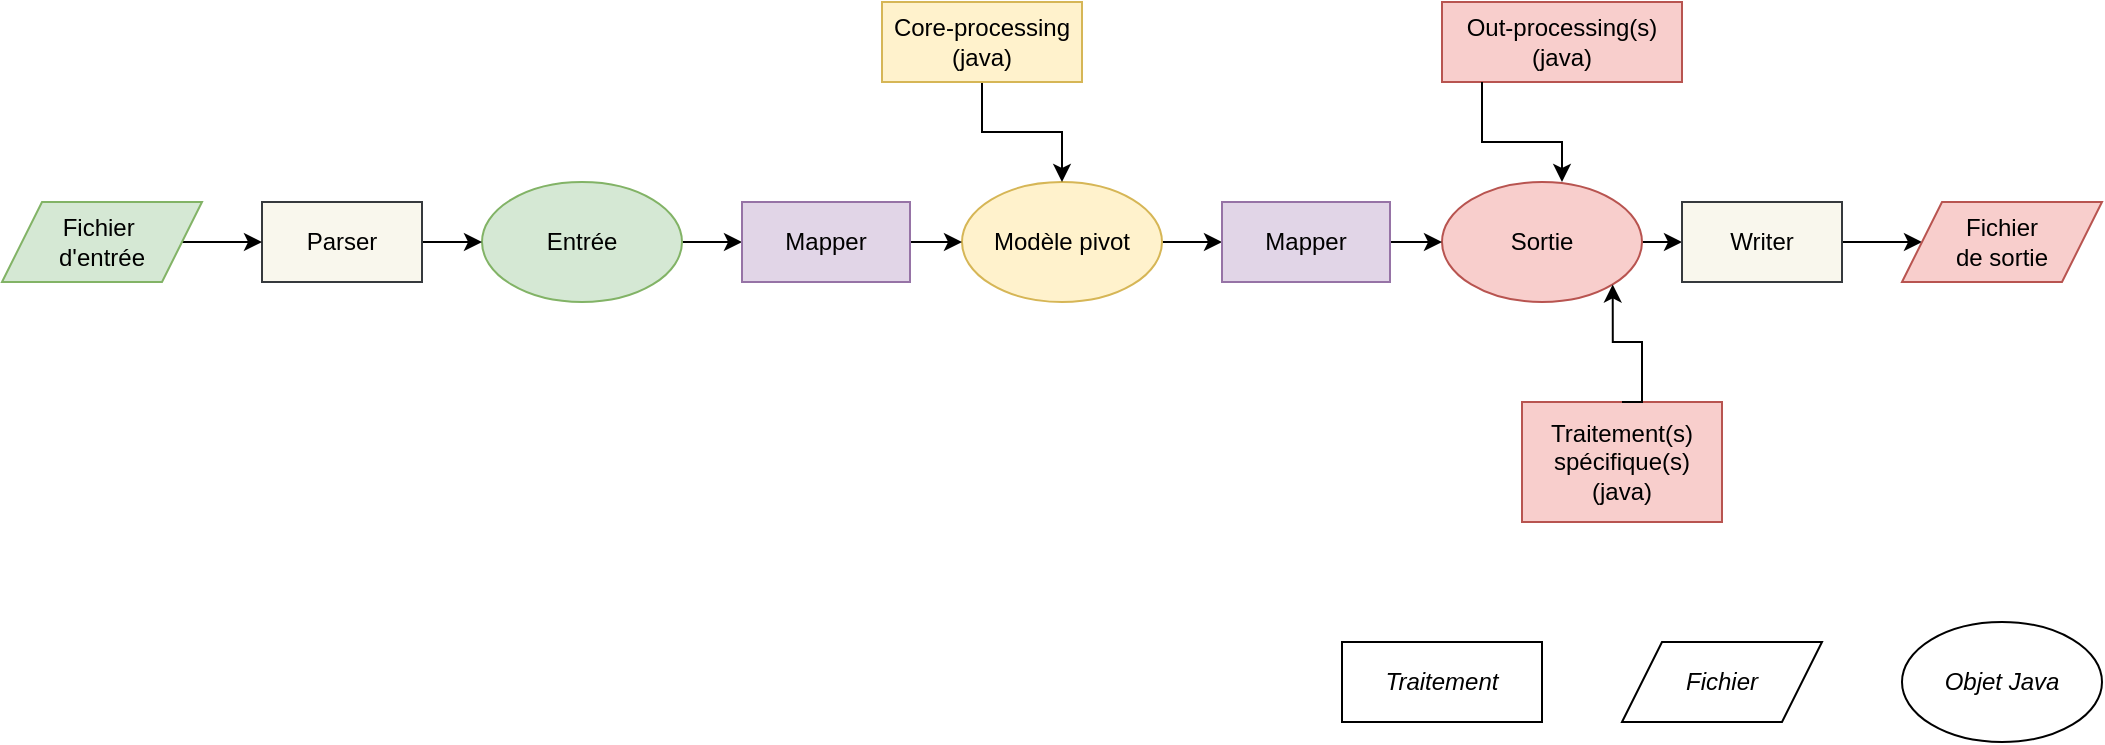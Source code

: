 <mxfile version="18.2.0" type="device"><diagram id="BMbiWQTqaxqBJSacvnGg" name="Page-1"><mxGraphModel dx="1422" dy="752" grid="1" gridSize="10" guides="1" tooltips="1" connect="1" arrows="1" fold="1" page="1" pageScale="1" pageWidth="1169" pageHeight="827" math="0" shadow="0"><root><mxCell id="0"/><mxCell id="1" parent="0"/><mxCell id="cu7id1EzV_-CDBw5Je-v-17" style="edgeStyle=orthogonalEdgeStyle;rounded=0;orthogonalLoop=1;jettySize=auto;html=1;exitX=1;exitY=0.5;exitDx=0;exitDy=0;entryX=0;entryY=0.5;entryDx=0;entryDy=0;" parent="1" source="cu7id1EzV_-CDBw5Je-v-1" target="cu7id1EzV_-CDBw5Je-v-11" edge="1"><mxGeometry relative="1" as="geometry"/></mxCell><mxCell id="cu7id1EzV_-CDBw5Je-v-1" value="Modèle pivot" style="ellipse;whiteSpace=wrap;html=1;fillColor=#fff2cc;strokeColor=#d6b656;" parent="1" vertex="1"><mxGeometry x="520" y="180" width="100" height="60" as="geometry"/></mxCell><mxCell id="cu7id1EzV_-CDBw5Je-v-15" style="edgeStyle=orthogonalEdgeStyle;rounded=0;orthogonalLoop=1;jettySize=auto;html=1;exitX=1;exitY=0.5;exitDx=0;exitDy=0;entryX=0;entryY=0.5;entryDx=0;entryDy=0;" parent="1" source="cu7id1EzV_-CDBw5Je-v-2" target="cu7id1EzV_-CDBw5Je-v-5" edge="1"><mxGeometry relative="1" as="geometry"/></mxCell><mxCell id="cu7id1EzV_-CDBw5Je-v-2" value="Entrée" style="ellipse;whiteSpace=wrap;html=1;fillColor=#d5e8d4;strokeColor=#82b366;" parent="1" vertex="1"><mxGeometry x="280" y="180" width="100" height="60" as="geometry"/></mxCell><mxCell id="cu7id1EzV_-CDBw5Je-v-19" style="edgeStyle=orthogonalEdgeStyle;rounded=0;orthogonalLoop=1;jettySize=auto;html=1;exitX=1;exitY=0.5;exitDx=0;exitDy=0;entryX=0;entryY=0.5;entryDx=0;entryDy=0;" parent="1" source="cu7id1EzV_-CDBw5Je-v-3" target="cu7id1EzV_-CDBw5Je-v-7" edge="1"><mxGeometry relative="1" as="geometry"/></mxCell><mxCell id="cu7id1EzV_-CDBw5Je-v-3" value="Sortie" style="ellipse;whiteSpace=wrap;html=1;fillColor=#f8cecc;strokeColor=#b85450;" parent="1" vertex="1"><mxGeometry x="760" y="180" width="100" height="60" as="geometry"/></mxCell><mxCell id="cu7id1EzV_-CDBw5Je-v-14" style="edgeStyle=orthogonalEdgeStyle;rounded=0;orthogonalLoop=1;jettySize=auto;html=1;exitX=1;exitY=0.5;exitDx=0;exitDy=0;entryX=0;entryY=0.5;entryDx=0;entryDy=0;" parent="1" source="cu7id1EzV_-CDBw5Je-v-4" target="cu7id1EzV_-CDBw5Je-v-2" edge="1"><mxGeometry relative="1" as="geometry"/></mxCell><mxCell id="cu7id1EzV_-CDBw5Je-v-4" value="Parser" style="rounded=0;whiteSpace=wrap;html=1;fillColor=#f9f7ed;strokeColor=#36393d;" parent="1" vertex="1"><mxGeometry x="170" y="190" width="80" height="40" as="geometry"/></mxCell><mxCell id="cu7id1EzV_-CDBw5Je-v-16" style="edgeStyle=orthogonalEdgeStyle;rounded=0;orthogonalLoop=1;jettySize=auto;html=1;exitX=1;exitY=0.5;exitDx=0;exitDy=0;entryX=0;entryY=0.5;entryDx=0;entryDy=0;" parent="1" source="cu7id1EzV_-CDBw5Je-v-5" target="cu7id1EzV_-CDBw5Je-v-1" edge="1"><mxGeometry relative="1" as="geometry"/></mxCell><mxCell id="cu7id1EzV_-CDBw5Je-v-5" value="Mapper" style="rounded=0;whiteSpace=wrap;html=1;fillColor=#e1d5e7;strokeColor=#9673a6;" parent="1" vertex="1"><mxGeometry x="410" y="190" width="84" height="40" as="geometry"/></mxCell><mxCell id="cu7id1EzV_-CDBw5Je-v-20" style="edgeStyle=orthogonalEdgeStyle;rounded=0;orthogonalLoop=1;jettySize=auto;html=1;exitX=1;exitY=0.5;exitDx=0;exitDy=0;entryX=0;entryY=0.5;entryDx=0;entryDy=0;" parent="1" source="cu7id1EzV_-CDBw5Je-v-7" target="cu7id1EzV_-CDBw5Je-v-9" edge="1"><mxGeometry relative="1" as="geometry"/></mxCell><mxCell id="cu7id1EzV_-CDBw5Je-v-7" value="Writer" style="rounded=0;whiteSpace=wrap;html=1;fillColor=#f9f7ed;strokeColor=#36393d;" parent="1" vertex="1"><mxGeometry x="880" y="190" width="80" height="40" as="geometry"/></mxCell><mxCell id="cu7id1EzV_-CDBw5Je-v-13" style="edgeStyle=orthogonalEdgeStyle;rounded=0;orthogonalLoop=1;jettySize=auto;html=1;exitX=1;exitY=0.5;exitDx=0;exitDy=0;entryX=0;entryY=0.5;entryDx=0;entryDy=0;" parent="1" source="cu7id1EzV_-CDBw5Je-v-8" target="cu7id1EzV_-CDBw5Je-v-4" edge="1"><mxGeometry relative="1" as="geometry"/></mxCell><mxCell id="cu7id1EzV_-CDBw5Je-v-8" value="Fichier&amp;nbsp;&lt;br&gt;d'entrée" style="shape=parallelogram;perimeter=parallelogramPerimeter;whiteSpace=wrap;html=1;fixedSize=1;fillColor=#d5e8d4;strokeColor=#82b366;" parent="1" vertex="1"><mxGeometry x="40" y="190" width="100" height="40" as="geometry"/></mxCell><mxCell id="cu7id1EzV_-CDBw5Je-v-9" value="Fichier&lt;br&gt;de sortie" style="shape=parallelogram;perimeter=parallelogramPerimeter;whiteSpace=wrap;html=1;fixedSize=1;fillColor=#f8cecc;strokeColor=#b85450;" parent="1" vertex="1"><mxGeometry x="990" y="190" width="100" height="40" as="geometry"/></mxCell><mxCell id="cu7id1EzV_-CDBw5Je-v-18" style="edgeStyle=orthogonalEdgeStyle;rounded=0;orthogonalLoop=1;jettySize=auto;html=1;exitX=1;exitY=0.5;exitDx=0;exitDy=0;entryX=0;entryY=0.5;entryDx=0;entryDy=0;" parent="1" source="cu7id1EzV_-CDBw5Je-v-11" target="cu7id1EzV_-CDBw5Je-v-3" edge="1"><mxGeometry relative="1" as="geometry"/></mxCell><mxCell id="cu7id1EzV_-CDBw5Je-v-11" value="Mapper" style="rounded=0;whiteSpace=wrap;html=1;fillColor=#e1d5e7;strokeColor=#9673a6;" parent="1" vertex="1"><mxGeometry x="650" y="190" width="84" height="40" as="geometry"/></mxCell><mxCell id="cu7id1EzV_-CDBw5Je-v-24" style="edgeStyle=orthogonalEdgeStyle;rounded=0;orthogonalLoop=1;jettySize=auto;html=1;exitX=0.5;exitY=1;exitDx=0;exitDy=0;entryX=0.5;entryY=0;entryDx=0;entryDy=0;" parent="1" source="cu7id1EzV_-CDBw5Je-v-22" target="cu7id1EzV_-CDBw5Je-v-1" edge="1"><mxGeometry relative="1" as="geometry"/></mxCell><mxCell id="cu7id1EzV_-CDBw5Je-v-22" value="Core-processing&lt;br&gt;(java)" style="rounded=0;whiteSpace=wrap;html=1;fillColor=#fff2cc;strokeColor=#d6b656;" parent="1" vertex="1"><mxGeometry x="480" y="90" width="100" height="40" as="geometry"/></mxCell><mxCell id="cu7id1EzV_-CDBw5Je-v-27" value="&lt;i&gt;Objet Java&lt;/i&gt;" style="ellipse;whiteSpace=wrap;html=1;" parent="1" vertex="1"><mxGeometry x="990" y="400" width="100" height="60" as="geometry"/></mxCell><mxCell id="cu7id1EzV_-CDBw5Je-v-31" value="Traitement" style="rounded=0;whiteSpace=wrap;html=1;fontStyle=2" parent="1" vertex="1"><mxGeometry x="710" y="410" width="100" height="40" as="geometry"/></mxCell><mxCell id="cu7id1EzV_-CDBw5Je-v-34" value="Fichier" style="shape=parallelogram;perimeter=parallelogramPerimeter;whiteSpace=wrap;html=1;fixedSize=1;fontStyle=2" parent="1" vertex="1"><mxGeometry x="850" y="410" width="100" height="40" as="geometry"/></mxCell><mxCell id="aYU38s_yFjHGAE7dnLZl-1" value="Out-processing(s)&lt;br&gt;(java)" style="rounded=0;whiteSpace=wrap;html=1;fillColor=#f8cecc;strokeColor=#b85450;" vertex="1" parent="1"><mxGeometry x="760" y="90" width="120" height="40" as="geometry"/></mxCell><mxCell id="aYU38s_yFjHGAE7dnLZl-2" style="edgeStyle=orthogonalEdgeStyle;rounded=0;orthogonalLoop=1;jettySize=auto;html=1;exitX=0.5;exitY=1;exitDx=0;exitDy=0;entryX=0.5;entryY=0;entryDx=0;entryDy=0;" edge="1" parent="1"><mxGeometry relative="1" as="geometry"><mxPoint x="780" y="130" as="sourcePoint"/><mxPoint x="820" y="180" as="targetPoint"/><Array as="points"><mxPoint x="780" y="160"/><mxPoint x="820" y="160"/></Array></mxGeometry></mxCell><mxCell id="aYU38s_yFjHGAE7dnLZl-3" value="&lt;div&gt;Traitement(s) spécifique(s)&lt;/div&gt;&lt;div&gt;(java)&lt;br&gt;&lt;/div&gt;" style="rounded=0;whiteSpace=wrap;html=1;fillColor=#f8cecc;strokeColor=#b85450;" vertex="1" parent="1"><mxGeometry x="800" y="290" width="100" height="60" as="geometry"/></mxCell><mxCell id="aYU38s_yFjHGAE7dnLZl-4" style="edgeStyle=orthogonalEdgeStyle;rounded=0;orthogonalLoop=1;jettySize=auto;html=1;exitX=0.5;exitY=0;exitDx=0;exitDy=0;entryX=1;entryY=1;entryDx=0;entryDy=0;" edge="1" parent="1" source="aYU38s_yFjHGAE7dnLZl-3" target="cu7id1EzV_-CDBw5Je-v-3"><mxGeometry relative="1" as="geometry"><mxPoint x="790" y="140" as="sourcePoint"/><mxPoint x="830" y="190" as="targetPoint"/><Array as="points"><mxPoint x="860" y="290"/><mxPoint x="860" y="260"/><mxPoint x="845" y="260"/></Array></mxGeometry></mxCell></root></mxGraphModel></diagram></mxfile>